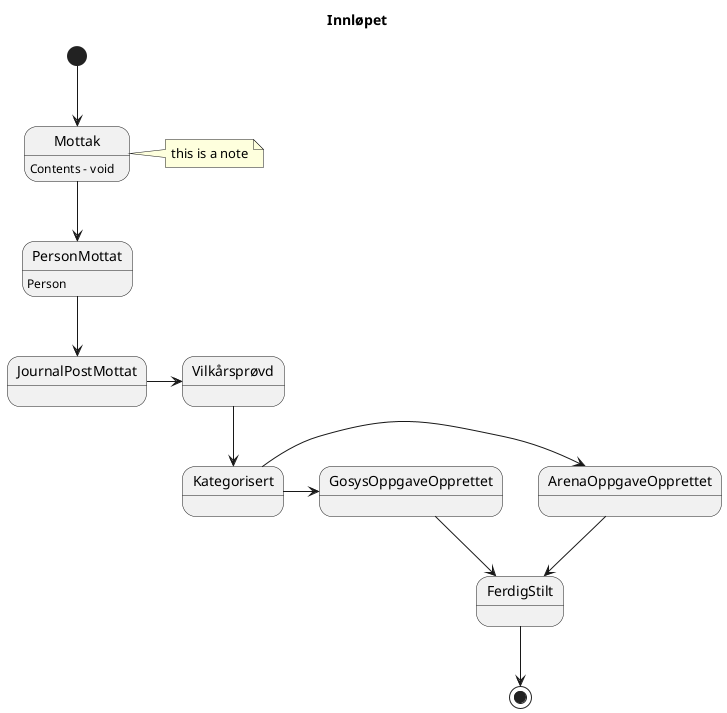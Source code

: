 @startuml

title Innløpet
[*] --> Mottak
note right
this is a note
end note

Mottak : Contents - void
Mottak --> PersonMottat
PersonMottat: Person
PersonMottat --> JournalPostMottat
JournalPostMottat -> Vilkårsprøvd
Vilkårsprøvd --> Kategorisert
Kategorisert -> ArenaOppgaveOpprettet
Kategorisert -> GosysOppgaveOpprettet
ArenaOppgaveOpprettet --> FerdigStilt
GosysOppgaveOpprettet --> FerdigStilt
FerdigStilt --> [*]
@enduml